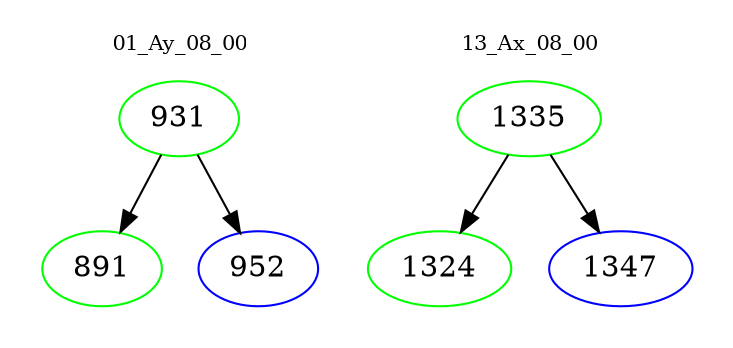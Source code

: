 digraph{
subgraph cluster_0 {
color = white
label = "01_Ay_08_00";
fontsize=10;
T0_931 [label="931", color="green"]
T0_931 -> T0_891 [color="black"]
T0_891 [label="891", color="green"]
T0_931 -> T0_952 [color="black"]
T0_952 [label="952", color="blue"]
}
subgraph cluster_1 {
color = white
label = "13_Ax_08_00";
fontsize=10;
T1_1335 [label="1335", color="green"]
T1_1335 -> T1_1324 [color="black"]
T1_1324 [label="1324", color="green"]
T1_1335 -> T1_1347 [color="black"]
T1_1347 [label="1347", color="blue"]
}
}
